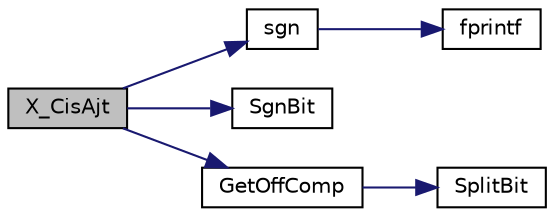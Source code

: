digraph "X_CisAjt"
{
 // INTERACTIVE_SVG=YES
  edge [fontname="Helvetica",fontsize="10",labelfontname="Helvetica",labelfontsize="10"];
  node [fontname="Helvetica",fontsize="10",shape=record];
  rankdir="LR";
  Node1 [label="X_CisAjt",height=0.2,width=0.4,color="black", fillcolor="grey75", style="filled", fontcolor="black"];
  Node1 -> Node2 [color="midnightblue",fontsize="10",style="solid",fontname="Helvetica"];
  Node2 [label="sgn",height=0.2,width=0.4,color="black", fillcolor="white", style="filled",URL="$sgn_8h.html#a8a30f55fd2823810152933258e2f138d"];
  Node2 -> Node3 [color="midnightblue",fontsize="10",style="solid",fontname="Helvetica"];
  Node3 [label="fprintf",height=0.2,width=0.4,color="black", fillcolor="white", style="filled",URL="$xfreemem__large_8c.html#a5c1bb0da45eec945c4cc3233c7d8427e"];
  Node1 -> Node4 [color="midnightblue",fontsize="10",style="solid",fontname="Helvetica"];
  Node4 [label="SgnBit",height=0.2,width=0.4,color="black", fillcolor="white", style="filled",URL="$bitcalc_8c.html#a7217ccf6f49458f399f3266ba4bafffb"];
  Node1 -> Node5 [color="midnightblue",fontsize="10",style="solid",fontname="Helvetica"];
  Node5 [label="GetOffComp",height=0.2,width=0.4,color="black", fillcolor="white", style="filled",URL="$bitcalc_8c.html#ad51df85af8483eabad4118703003fc46"];
  Node5 -> Node6 [color="midnightblue",fontsize="10",style="solid",fontname="Helvetica"];
  Node6 [label="SplitBit",height=0.2,width=0.4,color="black", fillcolor="white", style="filled",URL="$bitcalc_8c.html#ab40eb71d64770d5a59334e8c0aed3d50"];
}
